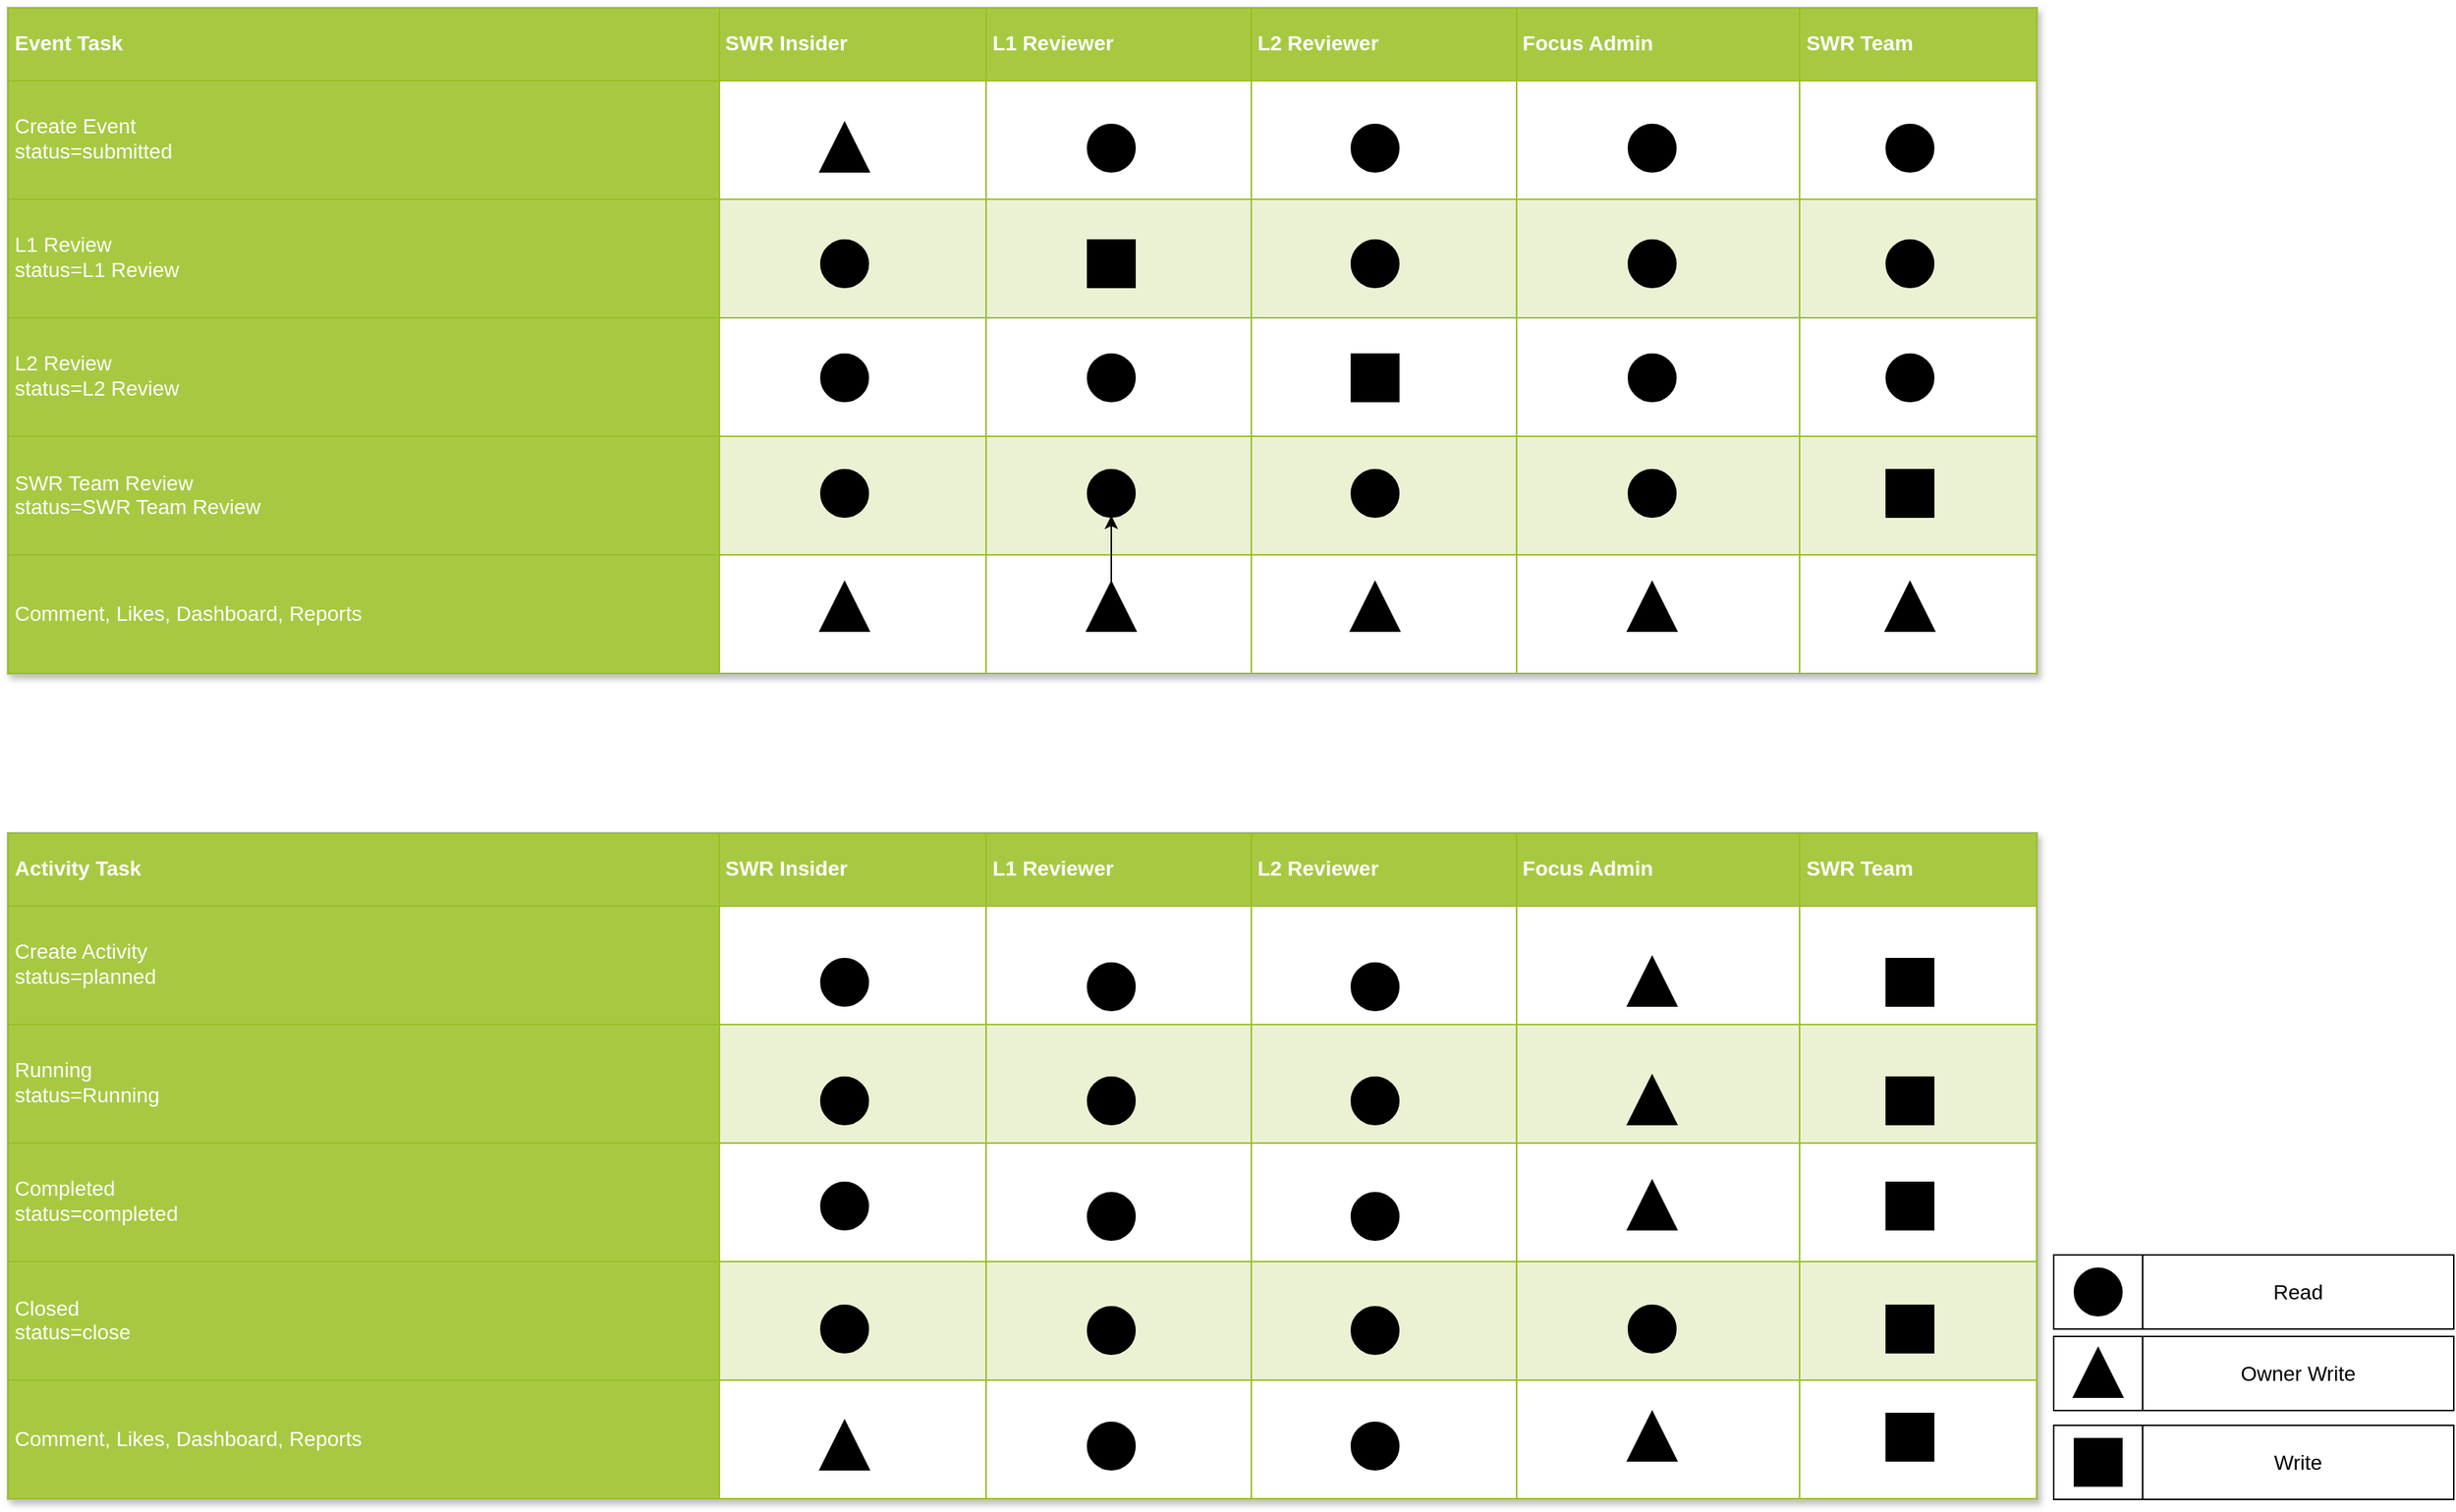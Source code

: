 <mxfile version="20.2.3" type="device"><diagram name="Page-1" id="bd83a815-5ea8-2e97-e5ec-87c9f400f2fa"><mxGraphModel dx="2372" dy="1526" grid="0" gridSize="10" guides="1" tooltips="1" connect="1" arrows="1" fold="1" page="1" pageScale="1.5" pageWidth="1169" pageHeight="826" background="none" math="0" shadow="0"><root><mxCell id="0" style=";html=1;"/><mxCell id="1" style=";html=1;" parent="0"/><mxCell id="1516e18e63f93b96-18" value="" style="whiteSpace=wrap;html=1;rounded=0;shadow=0;strokeWidth=1;fontSize=14" parent="1" vertex="1"><mxGeometry x="1451" y="1067" width="60" height="50" as="geometry"/></mxCell><mxCell id="1516e18e63f93b96-21" value="Write" style="whiteSpace=wrap;html=1;rounded=0;shadow=0;strokeWidth=1;fontSize=14" parent="1" vertex="1"><mxGeometry x="1511" y="1067" width="210" height="50" as="geometry"/></mxCell><mxCell id="1516e18e63f93b96-22" value="" style="whiteSpace=wrap;html=1;rounded=0;shadow=0;strokeWidth=1;fontSize=14" parent="1" vertex="1"><mxGeometry x="1451" y="1007" width="60" height="50" as="geometry"/></mxCell><mxCell id="1516e18e63f93b96-25" value="Owner Write" style="whiteSpace=wrap;html=1;rounded=0;shadow=0;strokeWidth=1;fontSize=14" parent="1" vertex="1"><mxGeometry x="1511" y="1007" width="210" height="50" as="geometry"/></mxCell><mxCell id="1516e18e63f93b96-26" value="" style="whiteSpace=wrap;html=1;rounded=0;shadow=0;strokeWidth=1;fontSize=14" parent="1" vertex="1"><mxGeometry x="1451" y="952" width="60" height="50" as="geometry"/></mxCell><mxCell id="1516e18e63f93b96-29" value="Read" style="whiteSpace=wrap;html=1;rounded=0;shadow=0;strokeWidth=1;fontSize=14" parent="1" vertex="1"><mxGeometry x="1511" y="952" width="210" height="50" as="geometry"/></mxCell><mxCell id="1516e18e63f93b96-1" value="&lt;table border=&quot;1&quot; width=&quot;100%&quot; cellpadding=&quot;4&quot; style=&quot;width: 100% ; height: 100% ; border-collapse: collapse&quot;&gt;&lt;tbody&gt;&lt;tr style=&quot;background-color: #a7c942 ; color: #ffffff ; border: 1px solid #98bf21&quot;&gt;&lt;th&gt;Event Task&lt;/th&gt;&lt;th&gt;SWR Insider&lt;/th&gt;&lt;th&gt;L1 Reviewer&lt;/th&gt;&lt;th&gt;L2 Reviewer&lt;/th&gt;&lt;th&gt;Focus Admin&lt;/th&gt;&lt;th&gt;SWR Team&lt;/th&gt;&lt;/tr&gt;&lt;tr style=&quot;border: 1px solid #98bf21&quot;&gt;&lt;td style=&quot;background-color: #a7c942 ; color: #ffffff ; border: 1px solid #98bf21&quot;&gt;Create Event&lt;br&gt;status=submitted&lt;/td&gt;&lt;td&gt;&lt;/td&gt;&lt;td&gt;&lt;/td&gt;&lt;td&gt;&lt;br&gt;&lt;/td&gt;&lt;td&gt;&lt;br&gt;&lt;/td&gt;&lt;td&gt;&lt;br&gt;&lt;/td&gt;&lt;/tr&gt;&lt;tr style=&quot;background-color: #eaf2d3 ; border: 1px solid #98bf21&quot;&gt;&lt;td style=&quot;background-color: #a7c942 ; color: #ffffff ; border: 1px solid #98bf21&quot;&gt;L1 Review&lt;br&gt;status=L1 Review&lt;/td&gt;&lt;td&gt;&lt;/td&gt;&lt;td&gt;&lt;/td&gt;&lt;td&gt;&lt;br&gt;&lt;/td&gt;&lt;td&gt;&lt;br&gt;&lt;/td&gt;&lt;td&gt;&lt;br&gt;&lt;/td&gt;&lt;/tr&gt;&lt;tr style=&quot;border: 1px solid #98bf21&quot;&gt;&lt;td style=&quot;background-color: #a7c942 ; color: #ffffff ; border: 1px solid #98bf21&quot;&gt;L2 Review&lt;br&gt;status=L2 Review&lt;/td&gt;&lt;td&gt;&lt;/td&gt;&lt;td&gt;&lt;/td&gt;&lt;td&gt;&lt;br&gt;&lt;/td&gt;&lt;td&gt;&lt;br&gt;&lt;/td&gt;&lt;td&gt;&lt;br&gt;&lt;/td&gt;&lt;/tr&gt;&lt;tr style=&quot;background-color: #eaf2d3 ; border: 1px solid #98bf21&quot;&gt;&lt;td style=&quot;background-color: #a7c942 ; color: #ffffff ; border: 1px solid #98bf21&quot;&gt;SWR Team Review&lt;br&gt;status=SWR Team Review&lt;/td&gt;&lt;td&gt;&lt;/td&gt;&lt;td&gt;&lt;/td&gt;&lt;td&gt;&lt;br&gt;&lt;/td&gt;&lt;td&gt;&lt;br&gt;&lt;/td&gt;&lt;td&gt;&lt;br&gt;&lt;/td&gt;&lt;/tr&gt;&lt;tr style=&quot;border: 1px solid #98bf21&quot;&gt;&lt;td style=&quot;background-color: #a7c942 ; color: #ffffff ; border: 1px solid #98bf21&quot;&gt;Comment, Likes, Dashboard, Reports&lt;/td&gt;&lt;td&gt;&lt;br&gt;&lt;br&gt;&lt;/td&gt;&lt;td&gt;&lt;/td&gt;&lt;td&gt;&lt;/td&gt;&lt;td&gt;&lt;/td&gt;&lt;td&gt;&lt;/td&gt;&lt;/tr&gt;&lt;/tbody&gt;&lt;/table&gt;" style="text;html=1;strokeColor=#c0c0c0;fillColor=#ffffff;overflow=fill;rounded=0;shadow=1;fontSize=14;fontColor=#000000;" parent="1" vertex="1"><mxGeometry x="70" y="110" width="1370" height="450" as="geometry"/></mxCell><mxCell id="1516e18e63f93b96-7" value="" style="ellipse;whiteSpace=wrap;html=1;rounded=0;shadow=0;strokeWidth=3;fontSize=14;fillColor=#000000;" parent="1" vertex="1"><mxGeometry x="1466" y="962" width="30" height="30" as="geometry"/></mxCell><mxCell id="1516e18e63f93b96-8" value="" style="triangle;whiteSpace=wrap;html=1;rounded=0;shadow=0;strokeWidth=3;fillColor=#000000;fontSize=14;direction=north;" parent="1" vertex="1"><mxGeometry x="1466" y="1017" width="30" height="30" as="geometry"/></mxCell><mxCell id="1516e18e63f93b96-33" value="" style="ellipse;whiteSpace=wrap;html=1;rounded=0;shadow=0;strokeWidth=3;fontSize=14;fillColor=#000000;" parent="1" vertex="1"><mxGeometry x="800" y="190" width="30" height="30" as="geometry"/></mxCell><mxCell id="1516e18e63f93b96-39" value="" style="triangle;whiteSpace=wrap;html=1;rounded=0;shadow=0;strokeWidth=3;fillColor=#000000;fontSize=14;direction=north;" parent="1" vertex="1"><mxGeometry x="620" y="190" width="30" height="30" as="geometry"/></mxCell><mxCell id="1516e18e63f93b96-46" value="" style="whiteSpace=wrap;html=1;rounded=0;shadow=0;strokeWidth=3;fillColor=#000000;fontSize=14" parent="1" vertex="1"><mxGeometry x="1466" y="1077" width="30" height="30" as="geometry"/></mxCell><mxCell id="Wl0a_1r-cIgIS2DKIz9i-10" value="" style="ellipse;whiteSpace=wrap;html=1;rounded=0;shadow=0;strokeWidth=3;fontSize=14;fillColor=#000000;" parent="1" vertex="1"><mxGeometry x="978" y="190" width="30" height="30" as="geometry"/></mxCell><mxCell id="Wl0a_1r-cIgIS2DKIz9i-11" value="" style="ellipse;whiteSpace=wrap;html=1;rounded=0;shadow=0;strokeWidth=3;fontSize=14;fillColor=#000000;" parent="1" vertex="1"><mxGeometry x="1165" y="190" width="30" height="30" as="geometry"/></mxCell><mxCell id="Wl0a_1r-cIgIS2DKIz9i-12" value="" style="ellipse;whiteSpace=wrap;html=1;rounded=0;shadow=0;strokeWidth=3;fontSize=14;fillColor=#000000;" parent="1" vertex="1"><mxGeometry x="1339" y="190" width="30" height="30" as="geometry"/></mxCell><mxCell id="Wl0a_1r-cIgIS2DKIz9i-13" value="" style="whiteSpace=wrap;html=1;rounded=0;shadow=0;strokeWidth=3;fillColor=#000000;fontSize=14" parent="1" vertex="1"><mxGeometry x="800" y="268" width="30" height="30" as="geometry"/></mxCell><mxCell id="Wl0a_1r-cIgIS2DKIz9i-14" value="" style="whiteSpace=wrap;html=1;rounded=0;shadow=0;strokeWidth=3;fillColor=#000000;fontSize=14" parent="1" vertex="1"><mxGeometry x="978" y="345" width="30" height="30" as="geometry"/></mxCell><mxCell id="Wl0a_1r-cIgIS2DKIz9i-15" value="" style="whiteSpace=wrap;html=1;rounded=0;shadow=0;strokeWidth=3;fillColor=#000000;fontSize=14" parent="1" vertex="1"><mxGeometry x="1339" y="423" width="30" height="30" as="geometry"/></mxCell><mxCell id="Wl0a_1r-cIgIS2DKIz9i-16" value="" style="ellipse;whiteSpace=wrap;html=1;rounded=0;shadow=0;strokeWidth=3;fontSize=14;fillColor=#000000;" parent="1" vertex="1"><mxGeometry x="620" y="268" width="30" height="30" as="geometry"/></mxCell><mxCell id="Wl0a_1r-cIgIS2DKIz9i-17" value="" style="ellipse;whiteSpace=wrap;html=1;rounded=0;shadow=0;strokeWidth=3;fontSize=14;fillColor=#000000;" parent="1" vertex="1"><mxGeometry x="620" y="345" width="30" height="30" as="geometry"/></mxCell><mxCell id="Wl0a_1r-cIgIS2DKIz9i-18" value="" style="ellipse;whiteSpace=wrap;html=1;rounded=0;shadow=0;strokeWidth=3;fontSize=14;fillColor=#000000;" parent="1" vertex="1"><mxGeometry x="620" y="423" width="30" height="30" as="geometry"/></mxCell><mxCell id="Wl0a_1r-cIgIS2DKIz9i-19" value="" style="ellipse;whiteSpace=wrap;html=1;rounded=0;shadow=0;strokeWidth=3;fontSize=14;fillColor=#000000;" parent="1" vertex="1"><mxGeometry x="800" y="423" width="30" height="30" as="geometry"/></mxCell><mxCell id="Wl0a_1r-cIgIS2DKIz9i-20" value="" style="ellipse;whiteSpace=wrap;html=1;rounded=0;shadow=0;strokeWidth=3;fontSize=14;fillColor=#000000;" parent="1" vertex="1"><mxGeometry x="800" y="345" width="30" height="30" as="geometry"/></mxCell><mxCell id="Wl0a_1r-cIgIS2DKIz9i-21" value="" style="ellipse;whiteSpace=wrap;html=1;rounded=0;shadow=0;strokeWidth=3;fontSize=14;fillColor=#000000;" parent="1" vertex="1"><mxGeometry x="978" y="423" width="30" height="30" as="geometry"/></mxCell><mxCell id="Wl0a_1r-cIgIS2DKIz9i-22" value="" style="ellipse;whiteSpace=wrap;html=1;rounded=0;shadow=0;strokeWidth=3;fontSize=14;fillColor=#000000;" parent="1" vertex="1"><mxGeometry x="1165" y="423" width="30" height="30" as="geometry"/></mxCell><mxCell id="Wl0a_1r-cIgIS2DKIz9i-23" value="" style="ellipse;whiteSpace=wrap;html=1;rounded=0;shadow=0;strokeWidth=3;fontSize=14;fillColor=#000000;" parent="1" vertex="1"><mxGeometry x="978" y="268" width="30" height="30" as="geometry"/></mxCell><mxCell id="Wl0a_1r-cIgIS2DKIz9i-24" value="" style="ellipse;whiteSpace=wrap;html=1;rounded=0;shadow=0;strokeWidth=3;fontSize=14;fillColor=#000000;" parent="1" vertex="1"><mxGeometry x="1165" y="345" width="30" height="30" as="geometry"/></mxCell><mxCell id="Wl0a_1r-cIgIS2DKIz9i-25" value="" style="ellipse;whiteSpace=wrap;html=1;rounded=0;shadow=0;strokeWidth=3;fontSize=14;fillColor=#000000;" parent="1" vertex="1"><mxGeometry x="1165" y="268" width="30" height="30" as="geometry"/></mxCell><mxCell id="Wl0a_1r-cIgIS2DKIz9i-28" value="" style="ellipse;whiteSpace=wrap;html=1;rounded=0;shadow=0;strokeWidth=3;fontSize=14;fillColor=#000000;" parent="1" vertex="1"><mxGeometry x="1339" y="345" width="30" height="30" as="geometry"/></mxCell><mxCell id="Wl0a_1r-cIgIS2DKIz9i-29" value="" style="ellipse;whiteSpace=wrap;html=1;rounded=0;shadow=0;strokeWidth=3;fontSize=14;fillColor=#000000;" parent="1" vertex="1"><mxGeometry x="1339" y="268" width="30" height="30" as="geometry"/></mxCell><mxCell id="Wl0a_1r-cIgIS2DKIz9i-32" value="" style="triangle;whiteSpace=wrap;html=1;rounded=0;shadow=0;strokeWidth=3;fillColor=#000000;fontSize=14;direction=north;" parent="1" vertex="1"><mxGeometry x="620" y="500" width="30" height="30" as="geometry"/></mxCell><mxCell id="SgktUD1zj8orb7fwPFAd-3" value="" style="edgeStyle=orthogonalEdgeStyle;rounded=0;orthogonalLoop=1;jettySize=auto;html=1;" edge="1" parent="1" source="Wl0a_1r-cIgIS2DKIz9i-34" target="Wl0a_1r-cIgIS2DKIz9i-19"><mxGeometry relative="1" as="geometry"/></mxCell><mxCell id="Wl0a_1r-cIgIS2DKIz9i-34" value="" style="triangle;whiteSpace=wrap;html=1;rounded=0;shadow=0;strokeWidth=3;fillColor=#000000;fontSize=14;direction=north;" parent="1" vertex="1"><mxGeometry x="800" y="500" width="30" height="30" as="geometry"/></mxCell><mxCell id="Wl0a_1r-cIgIS2DKIz9i-35" value="" style="triangle;whiteSpace=wrap;html=1;rounded=0;shadow=0;strokeWidth=3;fillColor=#000000;fontSize=14;direction=north;" parent="1" vertex="1"><mxGeometry x="978" y="500" width="30" height="30" as="geometry"/></mxCell><mxCell id="Wl0a_1r-cIgIS2DKIz9i-36" value="" style="triangle;whiteSpace=wrap;html=1;rounded=0;shadow=0;strokeWidth=3;fillColor=#000000;fontSize=14;direction=north;" parent="1" vertex="1"><mxGeometry x="1165" y="500" width="30" height="30" as="geometry"/></mxCell><mxCell id="Wl0a_1r-cIgIS2DKIz9i-37" value="" style="triangle;whiteSpace=wrap;html=1;rounded=0;shadow=0;strokeWidth=3;fillColor=#000000;fontSize=14;direction=north;" parent="1" vertex="1"><mxGeometry x="1339" y="500" width="30" height="30" as="geometry"/></mxCell><mxCell id="SgktUD1zj8orb7fwPFAd-2" value="&lt;table border=&quot;1&quot; width=&quot;100%&quot; cellpadding=&quot;4&quot; style=&quot;width: 100% ; height: 100% ; border-collapse: collapse&quot;&gt;&lt;tbody&gt;&lt;tr style=&quot;background-color: #a7c942 ; color: #ffffff ; border: 1px solid #98bf21&quot;&gt;&lt;th&gt;Activity Task&lt;/th&gt;&lt;th&gt;SWR Insider&lt;/th&gt;&lt;th&gt;L1 Reviewer&lt;/th&gt;&lt;th&gt;L2 Reviewer&lt;/th&gt;&lt;th&gt;Focus Admin&lt;/th&gt;&lt;th&gt;SWR Team&lt;/th&gt;&lt;/tr&gt;&lt;tr style=&quot;border: 1px solid #98bf21&quot;&gt;&lt;td style=&quot;background-color: #a7c942 ; color: #ffffff ; border: 1px solid #98bf21&quot;&gt;Create Activity&lt;br&gt;status=planned&lt;/td&gt;&lt;td&gt;&lt;/td&gt;&lt;td&gt;&lt;/td&gt;&lt;td&gt;&lt;br&gt;&lt;/td&gt;&lt;td&gt;&lt;br&gt;&lt;/td&gt;&lt;td&gt;&lt;br&gt;&lt;/td&gt;&lt;/tr&gt;&lt;tr style=&quot;background-color: #eaf2d3 ; border: 1px solid #98bf21&quot;&gt;&lt;td style=&quot;background-color: #a7c942 ; color: #ffffff ; border: 1px solid #98bf21&quot;&gt;Running&lt;br&gt;status=Running&lt;/td&gt;&lt;td&gt;&lt;/td&gt;&lt;td&gt;&lt;/td&gt;&lt;td&gt;&lt;br&gt;&lt;/td&gt;&lt;td&gt;&lt;br&gt;&lt;/td&gt;&lt;td&gt;&lt;br&gt;&lt;/td&gt;&lt;/tr&gt;&lt;tr style=&quot;border: 1px solid #98bf21&quot;&gt;&lt;td style=&quot;background-color: #a7c942 ; color: #ffffff ; border: 1px solid #98bf21&quot;&gt;Completed&lt;br&gt;status=completed&lt;/td&gt;&lt;td&gt;&lt;/td&gt;&lt;td&gt;&lt;/td&gt;&lt;td&gt;&lt;br&gt;&lt;/td&gt;&lt;td&gt;&lt;br&gt;&lt;/td&gt;&lt;td&gt;&lt;br&gt;&lt;/td&gt;&lt;/tr&gt;&lt;tr style=&quot;background-color: #eaf2d3 ; border: 1px solid #98bf21&quot;&gt;&lt;td style=&quot;background-color: #a7c942 ; color: #ffffff ; border: 1px solid #98bf21&quot;&gt;Closed&lt;br&gt;status=close&lt;/td&gt;&lt;td&gt;&lt;/td&gt;&lt;td&gt;&lt;/td&gt;&lt;td&gt;&lt;br&gt;&lt;/td&gt;&lt;td&gt;&lt;br&gt;&lt;/td&gt;&lt;td&gt;&lt;br&gt;&lt;/td&gt;&lt;/tr&gt;&lt;tr style=&quot;border: 1px solid #98bf21&quot;&gt;&lt;td style=&quot;background-color: #a7c942 ; color: #ffffff ; border: 1px solid #98bf21&quot;&gt;Comment, Likes, Dashboard, Reports&lt;/td&gt;&lt;td&gt;&lt;br&gt;&lt;br&gt;&lt;/td&gt;&lt;td&gt;&lt;/td&gt;&lt;td&gt;&lt;/td&gt;&lt;td&gt;&lt;/td&gt;&lt;td&gt;&lt;/td&gt;&lt;/tr&gt;&lt;/tbody&gt;&lt;/table&gt;" style="text;html=1;strokeColor=#c0c0c0;fillColor=#ffffff;overflow=fill;rounded=0;shadow=1;fontSize=14;fontColor=#000000;" vertex="1" parent="1"><mxGeometry x="70" y="667" width="1370" height="450" as="geometry"/></mxCell><mxCell id="SgktUD1zj8orb7fwPFAd-4" value="" style="triangle;whiteSpace=wrap;html=1;rounded=0;shadow=0;strokeWidth=3;fillColor=#000000;fontSize=14;direction=north;" vertex="1" parent="1"><mxGeometry x="1165" y="753" width="30" height="30" as="geometry"/></mxCell><mxCell id="SgktUD1zj8orb7fwPFAd-5" value="" style="ellipse;whiteSpace=wrap;html=1;rounded=0;shadow=0;strokeWidth=3;fontSize=14;fillColor=#000000;" vertex="1" parent="1"><mxGeometry x="620" y="753" width="30" height="30" as="geometry"/></mxCell><mxCell id="SgktUD1zj8orb7fwPFAd-6" value="" style="ellipse;whiteSpace=wrap;html=1;rounded=0;shadow=0;strokeWidth=3;fontSize=14;fillColor=#000000;" vertex="1" parent="1"><mxGeometry x="620" y="833" width="30" height="30" as="geometry"/></mxCell><mxCell id="SgktUD1zj8orb7fwPFAd-7" value="" style="ellipse;whiteSpace=wrap;html=1;rounded=0;shadow=0;strokeWidth=3;fontSize=14;fillColor=#000000;" vertex="1" parent="1"><mxGeometry x="620" y="904" width="30" height="30" as="geometry"/></mxCell><mxCell id="SgktUD1zj8orb7fwPFAd-8" value="" style="ellipse;whiteSpace=wrap;html=1;rounded=0;shadow=0;strokeWidth=3;fontSize=14;fillColor=#000000;" vertex="1" parent="1"><mxGeometry x="620" y="987" width="30" height="30" as="geometry"/></mxCell><mxCell id="SgktUD1zj8orb7fwPFAd-9" value="" style="triangle;whiteSpace=wrap;html=1;rounded=0;shadow=0;strokeWidth=3;fillColor=#000000;fontSize=14;direction=north;" vertex="1" parent="1"><mxGeometry x="620" y="1066" width="30" height="30" as="geometry"/></mxCell><mxCell id="SgktUD1zj8orb7fwPFAd-10" value="" style="triangle;whiteSpace=wrap;html=1;rounded=0;shadow=0;strokeWidth=3;fillColor=#000000;fontSize=14;direction=north;" vertex="1" parent="1"><mxGeometry x="1165" y="833" width="30" height="30" as="geometry"/></mxCell><mxCell id="SgktUD1zj8orb7fwPFAd-11" value="" style="triangle;whiteSpace=wrap;html=1;rounded=0;shadow=0;strokeWidth=3;fillColor=#000000;fontSize=14;direction=north;" vertex="1" parent="1"><mxGeometry x="1165" y="904" width="30" height="30" as="geometry"/></mxCell><mxCell id="SgktUD1zj8orb7fwPFAd-12" value="" style="ellipse;whiteSpace=wrap;html=1;rounded=0;shadow=0;strokeWidth=3;fontSize=14;fillColor=#000000;" vertex="1" parent="1"><mxGeometry x="1165" y="987" width="30" height="30" as="geometry"/></mxCell><mxCell id="SgktUD1zj8orb7fwPFAd-13" value="" style="triangle;whiteSpace=wrap;html=1;rounded=0;shadow=0;strokeWidth=3;fillColor=#000000;fontSize=14;direction=north;" vertex="1" parent="1"><mxGeometry x="1165" y="1060" width="30" height="30" as="geometry"/></mxCell><mxCell id="SgktUD1zj8orb7fwPFAd-14" value="" style="whiteSpace=wrap;html=1;rounded=0;shadow=0;strokeWidth=3;fillColor=#000000;fontSize=14" vertex="1" parent="1"><mxGeometry x="1339" y="753" width="30" height="30" as="geometry"/></mxCell><mxCell id="SgktUD1zj8orb7fwPFAd-15" value="" style="whiteSpace=wrap;html=1;rounded=0;shadow=0;strokeWidth=3;fillColor=#000000;fontSize=14" vertex="1" parent="1"><mxGeometry x="1339" y="833" width="30" height="30" as="geometry"/></mxCell><mxCell id="SgktUD1zj8orb7fwPFAd-16" value="" style="whiteSpace=wrap;html=1;rounded=0;shadow=0;strokeWidth=3;fillColor=#000000;fontSize=14" vertex="1" parent="1"><mxGeometry x="1339" y="904" width="30" height="30" as="geometry"/></mxCell><mxCell id="SgktUD1zj8orb7fwPFAd-17" value="" style="whiteSpace=wrap;html=1;rounded=0;shadow=0;strokeWidth=3;fillColor=#000000;fontSize=14" vertex="1" parent="1"><mxGeometry x="1339" y="987" width="30" height="30" as="geometry"/></mxCell><mxCell id="SgktUD1zj8orb7fwPFAd-18" value="" style="whiteSpace=wrap;html=1;rounded=0;shadow=0;strokeWidth=3;fillColor=#000000;fontSize=14" vertex="1" parent="1"><mxGeometry x="1339" y="1060" width="30" height="30" as="geometry"/></mxCell><mxCell id="SgktUD1zj8orb7fwPFAd-19" value="" style="ellipse;whiteSpace=wrap;html=1;rounded=0;shadow=0;strokeWidth=3;fontSize=14;fillColor=#000000;" vertex="1" parent="1"><mxGeometry x="800" y="756" width="30" height="30" as="geometry"/></mxCell><mxCell id="SgktUD1zj8orb7fwPFAd-20" value="" style="ellipse;whiteSpace=wrap;html=1;rounded=0;shadow=0;strokeWidth=3;fontSize=14;fillColor=#000000;" vertex="1" parent="1"><mxGeometry x="800" y="833" width="30" height="30" as="geometry"/></mxCell><mxCell id="SgktUD1zj8orb7fwPFAd-21" value="" style="ellipse;whiteSpace=wrap;html=1;rounded=0;shadow=0;strokeWidth=3;fontSize=14;fillColor=#000000;" vertex="1" parent="1"><mxGeometry x="800" y="1066" width="30" height="30" as="geometry"/></mxCell><mxCell id="SgktUD1zj8orb7fwPFAd-22" value="" style="ellipse;whiteSpace=wrap;html=1;rounded=0;shadow=0;strokeWidth=3;fontSize=14;fillColor=#000000;" vertex="1" parent="1"><mxGeometry x="800" y="988" width="30" height="30" as="geometry"/></mxCell><mxCell id="SgktUD1zj8orb7fwPFAd-23" value="" style="ellipse;whiteSpace=wrap;html=1;rounded=0;shadow=0;strokeWidth=3;fontSize=14;fillColor=#000000;" vertex="1" parent="1"><mxGeometry x="800" y="911" width="30" height="30" as="geometry"/></mxCell><mxCell id="SgktUD1zj8orb7fwPFAd-24" value="" style="ellipse;whiteSpace=wrap;html=1;rounded=0;shadow=0;strokeWidth=3;fontSize=14;fillColor=#000000;" vertex="1" parent="1"><mxGeometry x="978" y="756" width="30" height="30" as="geometry"/></mxCell><mxCell id="SgktUD1zj8orb7fwPFAd-25" value="" style="ellipse;whiteSpace=wrap;html=1;rounded=0;shadow=0;strokeWidth=3;fontSize=14;fillColor=#000000;" vertex="1" parent="1"><mxGeometry x="978" y="833" width="30" height="30" as="geometry"/></mxCell><mxCell id="SgktUD1zj8orb7fwPFAd-26" value="" style="ellipse;whiteSpace=wrap;html=1;rounded=0;shadow=0;strokeWidth=3;fontSize=14;fillColor=#000000;" vertex="1" parent="1"><mxGeometry x="978" y="1066" width="30" height="30" as="geometry"/></mxCell><mxCell id="SgktUD1zj8orb7fwPFAd-27" value="" style="ellipse;whiteSpace=wrap;html=1;rounded=0;shadow=0;strokeWidth=3;fontSize=14;fillColor=#000000;" vertex="1" parent="1"><mxGeometry x="978" y="988" width="30" height="30" as="geometry"/></mxCell><mxCell id="SgktUD1zj8orb7fwPFAd-28" value="" style="ellipse;whiteSpace=wrap;html=1;rounded=0;shadow=0;strokeWidth=3;fontSize=14;fillColor=#000000;" vertex="1" parent="1"><mxGeometry x="978" y="911" width="30" height="30" as="geometry"/></mxCell></root></mxGraphModel></diagram></mxfile>